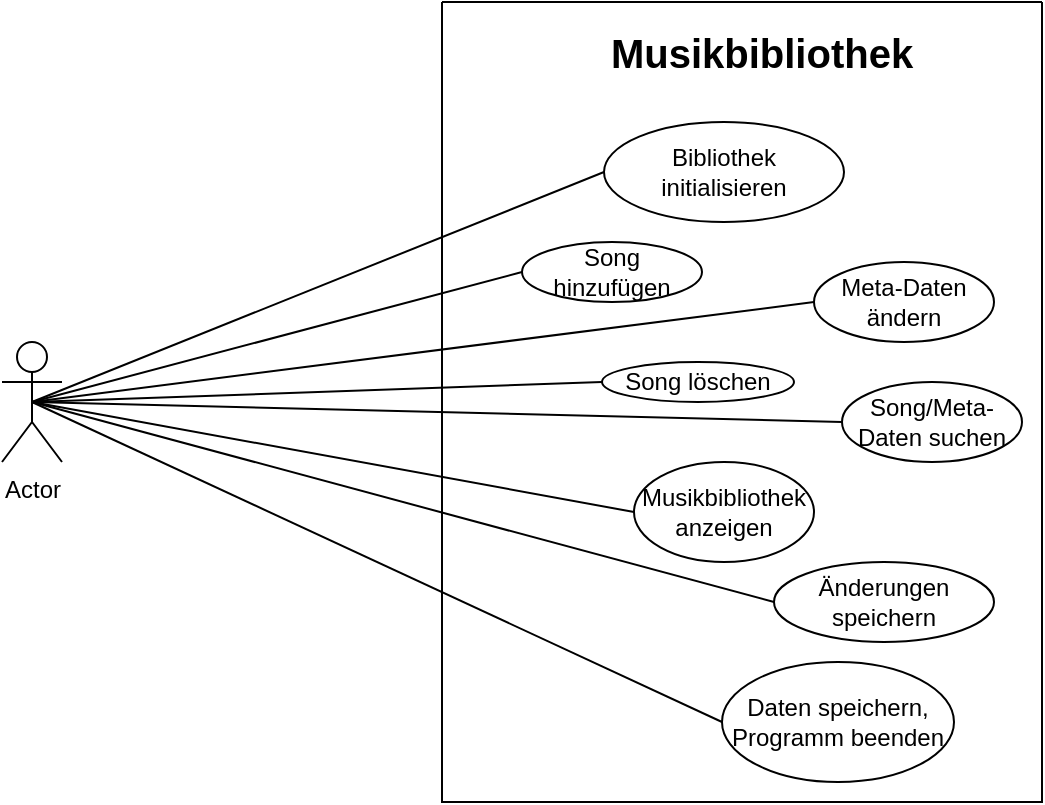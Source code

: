 <mxfile version="22.1.11" type="device">
  <diagram name="Seite-1" id="H7haGx6OQvPddom_dAAy">
    <mxGraphModel dx="794" dy="1686" grid="1" gridSize="10" guides="1" tooltips="1" connect="1" arrows="1" fold="1" page="1" pageScale="1" pageWidth="827" pageHeight="1169" math="0" shadow="0">
      <root>
        <mxCell id="0" />
        <mxCell id="1" parent="0" />
        <mxCell id="Bdc0aAfN4dmWgVmIz5Za-1" value="Actor" style="shape=umlActor;verticalLabelPosition=bottom;verticalAlign=top;html=1;outlineConnect=0;" vertex="1" parent="1">
          <mxGeometry x="200" y="-360" width="30" height="60" as="geometry" />
        </mxCell>
        <mxCell id="Bdc0aAfN4dmWgVmIz5Za-6" value="" style="swimlane;startSize=0;" vertex="1" parent="1">
          <mxGeometry x="420" y="-530" width="300" height="400" as="geometry" />
        </mxCell>
        <mxCell id="Bdc0aAfN4dmWgVmIz5Za-5" value="&lt;b&gt;&lt;font style=&quot;font-size: 20px;&quot;&gt;Musikbibliothek&lt;/font&gt;&lt;/b&gt;" style="text;html=1;strokeColor=none;fillColor=none;align=center;verticalAlign=middle;whiteSpace=wrap;rounded=0;" vertex="1" parent="Bdc0aAfN4dmWgVmIz5Za-6">
          <mxGeometry x="110" y="10" width="100" height="30" as="geometry" />
        </mxCell>
        <mxCell id="Bdc0aAfN4dmWgVmIz5Za-7" value="Song hinzufügen" style="ellipse;whiteSpace=wrap;html=1;" vertex="1" parent="Bdc0aAfN4dmWgVmIz5Za-6">
          <mxGeometry x="40" y="120" width="90" height="30" as="geometry" />
        </mxCell>
        <mxCell id="Bdc0aAfN4dmWgVmIz5Za-9" value="Meta-Daten ändern" style="ellipse;whiteSpace=wrap;html=1;" vertex="1" parent="Bdc0aAfN4dmWgVmIz5Za-6">
          <mxGeometry x="186" y="130" width="90" height="40" as="geometry" />
        </mxCell>
        <mxCell id="Bdc0aAfN4dmWgVmIz5Za-13" value="Song löschen" style="ellipse;whiteSpace=wrap;html=1;" vertex="1" parent="Bdc0aAfN4dmWgVmIz5Za-6">
          <mxGeometry x="80" y="180" width="96" height="20" as="geometry" />
        </mxCell>
        <mxCell id="Bdc0aAfN4dmWgVmIz5Za-14" value="Song/Meta-Daten suchen" style="ellipse;whiteSpace=wrap;html=1;" vertex="1" parent="Bdc0aAfN4dmWgVmIz5Za-6">
          <mxGeometry x="200" y="190" width="90" height="40" as="geometry" />
        </mxCell>
        <mxCell id="Bdc0aAfN4dmWgVmIz5Za-15" value="Musikbibliothek anzeigen" style="ellipse;whiteSpace=wrap;html=1;" vertex="1" parent="Bdc0aAfN4dmWgVmIz5Za-6">
          <mxGeometry x="96" y="230" width="90" height="50" as="geometry" />
        </mxCell>
        <mxCell id="Bdc0aAfN4dmWgVmIz5Za-16" value="Änderungen speichern" style="ellipse;whiteSpace=wrap;html=1;" vertex="1" parent="Bdc0aAfN4dmWgVmIz5Za-6">
          <mxGeometry x="166" y="280" width="110" height="40" as="geometry" />
        </mxCell>
        <mxCell id="Bdc0aAfN4dmWgVmIz5Za-17" value="Daten speichern, Programm beenden" style="ellipse;whiteSpace=wrap;html=1;" vertex="1" parent="Bdc0aAfN4dmWgVmIz5Za-6">
          <mxGeometry x="140" y="330" width="116" height="60" as="geometry" />
        </mxCell>
        <mxCell id="Bdc0aAfN4dmWgVmIz5Za-28" value="Bibliothek initialisieren" style="ellipse;whiteSpace=wrap;html=1;" vertex="1" parent="Bdc0aAfN4dmWgVmIz5Za-6">
          <mxGeometry x="81" y="60" width="120" height="50" as="geometry" />
        </mxCell>
        <mxCell id="Bdc0aAfN4dmWgVmIz5Za-18" value="" style="endArrow=none;html=1;rounded=0;entryX=0.5;entryY=0.5;entryDx=0;entryDy=0;entryPerimeter=0;exitX=0;exitY=0.5;exitDx=0;exitDy=0;" edge="1" parent="1" source="Bdc0aAfN4dmWgVmIz5Za-7" target="Bdc0aAfN4dmWgVmIz5Za-1">
          <mxGeometry width="50" height="50" relative="1" as="geometry">
            <mxPoint x="380" y="-220" as="sourcePoint" />
            <mxPoint x="430" y="-270" as="targetPoint" />
          </mxGeometry>
        </mxCell>
        <mxCell id="Bdc0aAfN4dmWgVmIz5Za-19" value="" style="endArrow=none;html=1;rounded=0;entryX=0;entryY=0.5;entryDx=0;entryDy=0;exitX=0.5;exitY=0.5;exitDx=0;exitDy=0;exitPerimeter=0;" edge="1" parent="1" source="Bdc0aAfN4dmWgVmIz5Za-1" target="Bdc0aAfN4dmWgVmIz5Za-9">
          <mxGeometry width="50" height="50" relative="1" as="geometry">
            <mxPoint x="380" y="-220" as="sourcePoint" />
            <mxPoint x="430" y="-270" as="targetPoint" />
          </mxGeometry>
        </mxCell>
        <mxCell id="Bdc0aAfN4dmWgVmIz5Za-20" value="" style="endArrow=none;html=1;rounded=0;entryX=0.5;entryY=0.5;entryDx=0;entryDy=0;entryPerimeter=0;exitX=0;exitY=0.5;exitDx=0;exitDy=0;" edge="1" parent="1" source="Bdc0aAfN4dmWgVmIz5Za-13" target="Bdc0aAfN4dmWgVmIz5Za-1">
          <mxGeometry width="50" height="50" relative="1" as="geometry">
            <mxPoint x="380" y="-220" as="sourcePoint" />
            <mxPoint x="430" y="-270" as="targetPoint" />
          </mxGeometry>
        </mxCell>
        <mxCell id="Bdc0aAfN4dmWgVmIz5Za-21" value="" style="endArrow=none;html=1;rounded=0;exitX=0.5;exitY=0.5;exitDx=0;exitDy=0;exitPerimeter=0;entryX=0;entryY=0.5;entryDx=0;entryDy=0;" edge="1" parent="1" source="Bdc0aAfN4dmWgVmIz5Za-1" target="Bdc0aAfN4dmWgVmIz5Za-14">
          <mxGeometry width="50" height="50" relative="1" as="geometry">
            <mxPoint x="380" y="-220" as="sourcePoint" />
            <mxPoint x="430" y="-270" as="targetPoint" />
          </mxGeometry>
        </mxCell>
        <mxCell id="Bdc0aAfN4dmWgVmIz5Za-22" value="" style="endArrow=none;html=1;rounded=0;entryX=0;entryY=0.5;entryDx=0;entryDy=0;exitX=0.5;exitY=0.5;exitDx=0;exitDy=0;exitPerimeter=0;" edge="1" parent="1" source="Bdc0aAfN4dmWgVmIz5Za-1" target="Bdc0aAfN4dmWgVmIz5Za-15">
          <mxGeometry width="50" height="50" relative="1" as="geometry">
            <mxPoint x="380" y="-220" as="sourcePoint" />
            <mxPoint x="430" y="-270" as="targetPoint" />
          </mxGeometry>
        </mxCell>
        <mxCell id="Bdc0aAfN4dmWgVmIz5Za-23" value="" style="endArrow=none;html=1;rounded=0;entryX=0;entryY=0.5;entryDx=0;entryDy=0;exitX=0.5;exitY=0.5;exitDx=0;exitDy=0;exitPerimeter=0;" edge="1" parent="1" source="Bdc0aAfN4dmWgVmIz5Za-1" target="Bdc0aAfN4dmWgVmIz5Za-16">
          <mxGeometry width="50" height="50" relative="1" as="geometry">
            <mxPoint x="380" y="-220" as="sourcePoint" />
            <mxPoint x="430" y="-270" as="targetPoint" />
          </mxGeometry>
        </mxCell>
        <mxCell id="Bdc0aAfN4dmWgVmIz5Za-24" value="" style="endArrow=none;html=1;rounded=0;entryX=0;entryY=0.5;entryDx=0;entryDy=0;exitX=0.5;exitY=0.5;exitDx=0;exitDy=0;exitPerimeter=0;" edge="1" parent="1" source="Bdc0aAfN4dmWgVmIz5Za-1" target="Bdc0aAfN4dmWgVmIz5Za-17">
          <mxGeometry width="50" height="50" relative="1" as="geometry">
            <mxPoint x="380" y="-220" as="sourcePoint" />
            <mxPoint x="430" y="-270" as="targetPoint" />
          </mxGeometry>
        </mxCell>
        <mxCell id="Bdc0aAfN4dmWgVmIz5Za-29" value="" style="endArrow=none;html=1;rounded=0;entryX=0;entryY=0.5;entryDx=0;entryDy=0;exitX=0.5;exitY=0.5;exitDx=0;exitDy=0;exitPerimeter=0;" edge="1" parent="1" source="Bdc0aAfN4dmWgVmIz5Za-1" target="Bdc0aAfN4dmWgVmIz5Za-28">
          <mxGeometry width="50" height="50" relative="1" as="geometry">
            <mxPoint x="380" y="-350" as="sourcePoint" />
            <mxPoint x="430" y="-400" as="targetPoint" />
          </mxGeometry>
        </mxCell>
      </root>
    </mxGraphModel>
  </diagram>
</mxfile>
